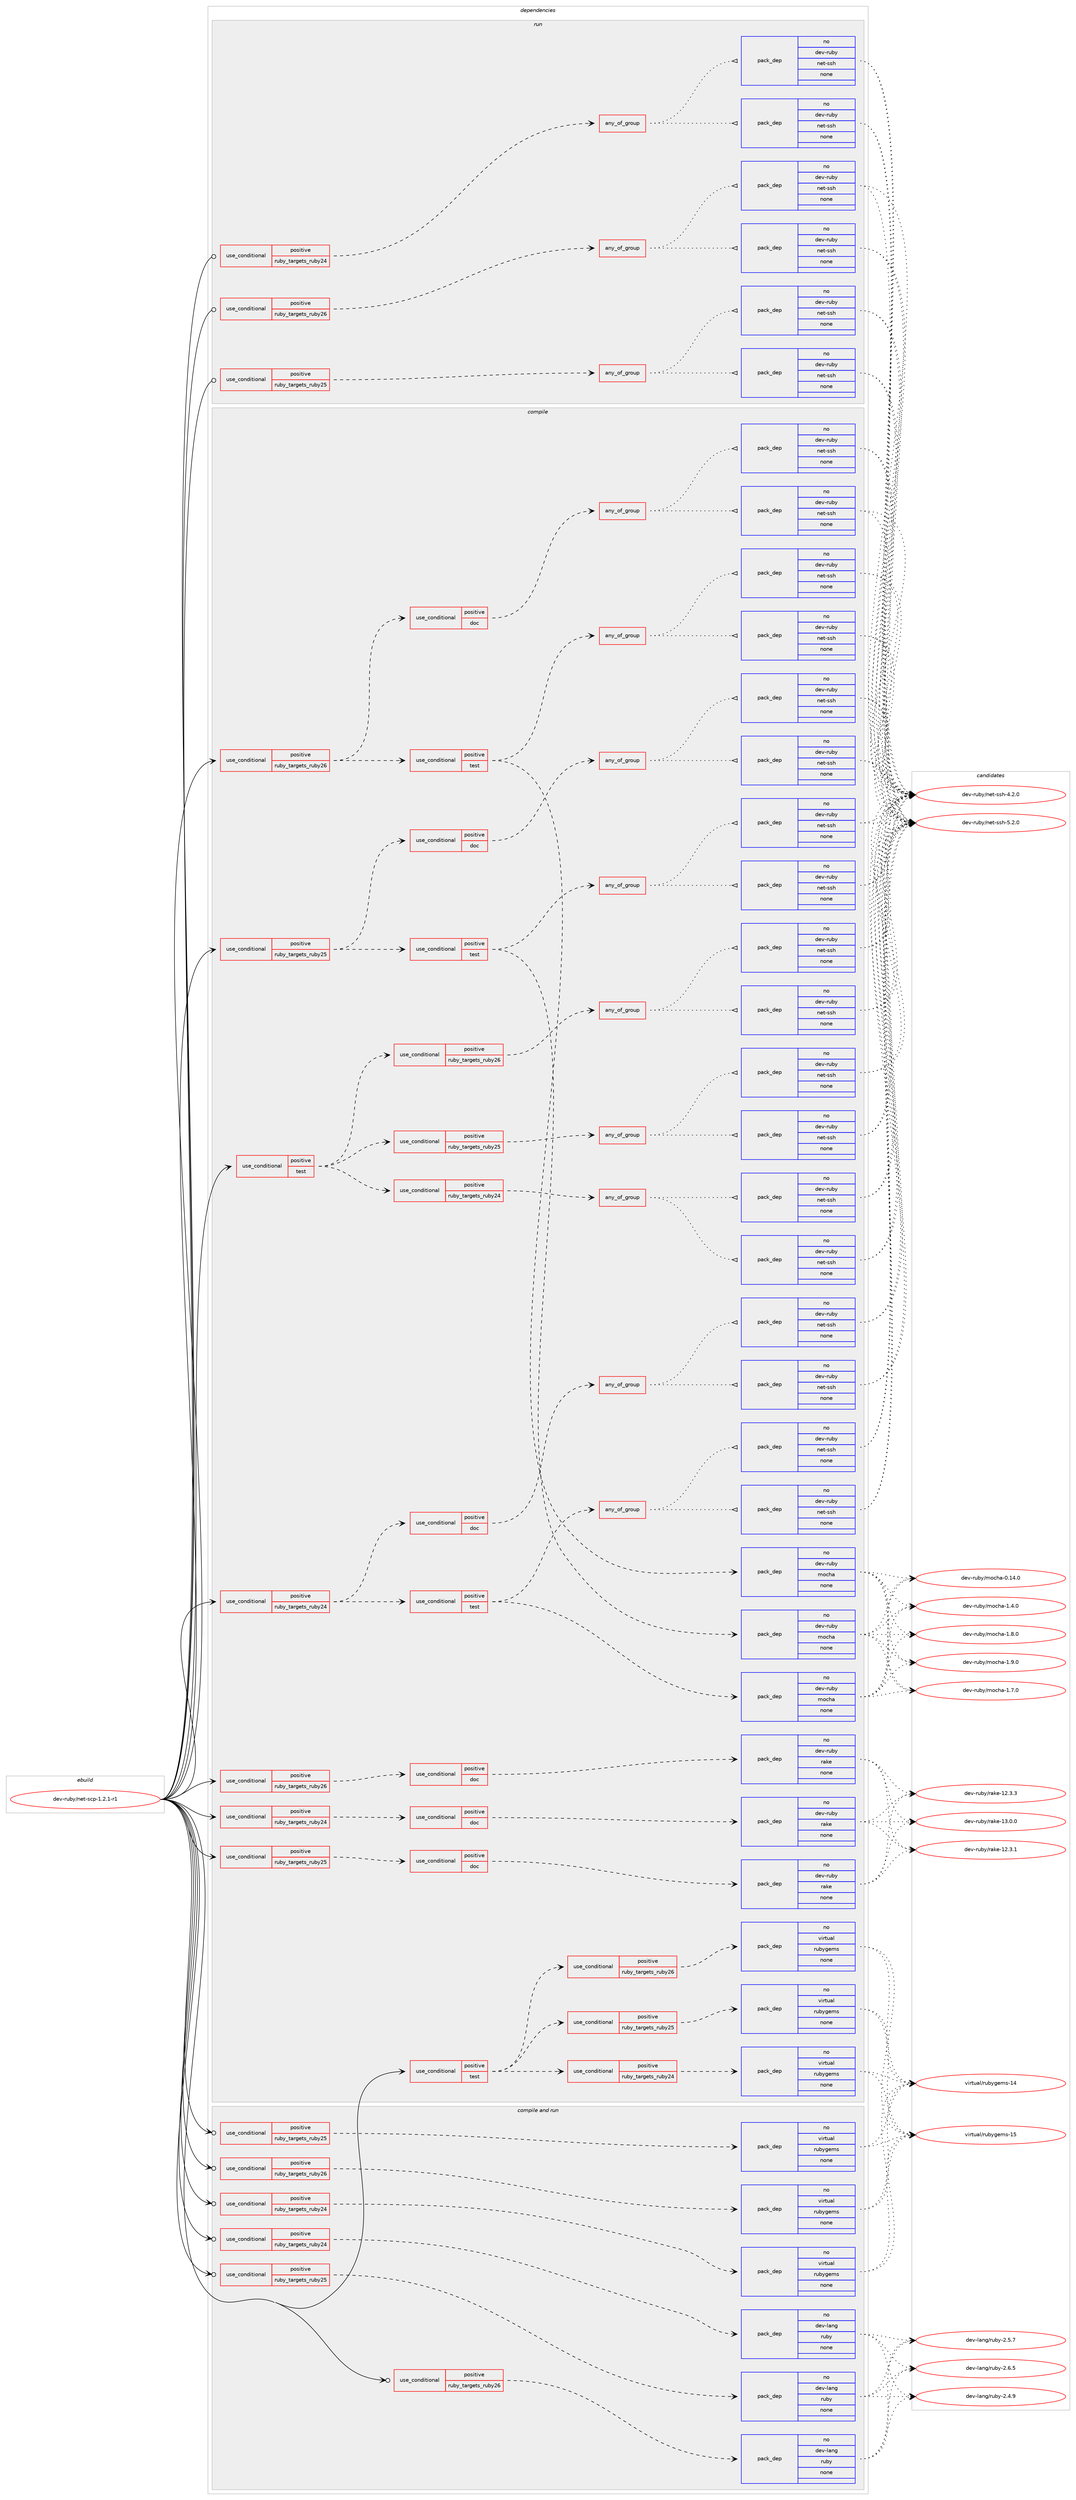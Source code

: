 digraph prolog {

# *************
# Graph options
# *************

newrank=true;
concentrate=true;
compound=true;
graph [rankdir=LR,fontname=Helvetica,fontsize=10,ranksep=1.5];#, ranksep=2.5, nodesep=0.2];
edge  [arrowhead=vee];
node  [fontname=Helvetica,fontsize=10];

# **********
# The ebuild
# **********

subgraph cluster_leftcol {
color=gray;
rank=same;
label=<<i>ebuild</i>>;
id [label="dev-ruby/net-scp-1.2.1-r1", color=red, width=4, href="../dev-ruby/net-scp-1.2.1-r1.svg"];
}

# ****************
# The dependencies
# ****************

subgraph cluster_midcol {
color=gray;
label=<<i>dependencies</i>>;
subgraph cluster_compile {
fillcolor="#eeeeee";
style=filled;
label=<<i>compile</i>>;
subgraph cond168902 {
dependency697690 [label=<<TABLE BORDER="0" CELLBORDER="1" CELLSPACING="0" CELLPADDING="4"><TR><TD ROWSPAN="3" CELLPADDING="10">use_conditional</TD></TR><TR><TD>positive</TD></TR><TR><TD>ruby_targets_ruby24</TD></TR></TABLE>>, shape=none, color=red];
subgraph cond168903 {
dependency697691 [label=<<TABLE BORDER="0" CELLBORDER="1" CELLSPACING="0" CELLPADDING="4"><TR><TD ROWSPAN="3" CELLPADDING="10">use_conditional</TD></TR><TR><TD>positive</TD></TR><TR><TD>doc</TD></TR></TABLE>>, shape=none, color=red];
subgraph any11619 {
dependency697692 [label=<<TABLE BORDER="0" CELLBORDER="1" CELLSPACING="0" CELLPADDING="4"><TR><TD CELLPADDING="10">any_of_group</TD></TR></TABLE>>, shape=none, color=red];subgraph pack516791 {
dependency697693 [label=<<TABLE BORDER="0" CELLBORDER="1" CELLSPACING="0" CELLPADDING="4" WIDTH="220"><TR><TD ROWSPAN="6" CELLPADDING="30">pack_dep</TD></TR><TR><TD WIDTH="110">no</TD></TR><TR><TD>dev-ruby</TD></TR><TR><TD>net-ssh</TD></TR><TR><TD>none</TD></TR><TR><TD></TD></TR></TABLE>>, shape=none, color=blue];
}
dependency697692:e -> dependency697693:w [weight=20,style="dotted",arrowhead="oinv"];
subgraph pack516792 {
dependency697694 [label=<<TABLE BORDER="0" CELLBORDER="1" CELLSPACING="0" CELLPADDING="4" WIDTH="220"><TR><TD ROWSPAN="6" CELLPADDING="30">pack_dep</TD></TR><TR><TD WIDTH="110">no</TD></TR><TR><TD>dev-ruby</TD></TR><TR><TD>net-ssh</TD></TR><TR><TD>none</TD></TR><TR><TD></TD></TR></TABLE>>, shape=none, color=blue];
}
dependency697692:e -> dependency697694:w [weight=20,style="dotted",arrowhead="oinv"];
}
dependency697691:e -> dependency697692:w [weight=20,style="dashed",arrowhead="vee"];
}
dependency697690:e -> dependency697691:w [weight=20,style="dashed",arrowhead="vee"];
subgraph cond168904 {
dependency697695 [label=<<TABLE BORDER="0" CELLBORDER="1" CELLSPACING="0" CELLPADDING="4"><TR><TD ROWSPAN="3" CELLPADDING="10">use_conditional</TD></TR><TR><TD>positive</TD></TR><TR><TD>test</TD></TR></TABLE>>, shape=none, color=red];
subgraph any11620 {
dependency697696 [label=<<TABLE BORDER="0" CELLBORDER="1" CELLSPACING="0" CELLPADDING="4"><TR><TD CELLPADDING="10">any_of_group</TD></TR></TABLE>>, shape=none, color=red];subgraph pack516793 {
dependency697697 [label=<<TABLE BORDER="0" CELLBORDER="1" CELLSPACING="0" CELLPADDING="4" WIDTH="220"><TR><TD ROWSPAN="6" CELLPADDING="30">pack_dep</TD></TR><TR><TD WIDTH="110">no</TD></TR><TR><TD>dev-ruby</TD></TR><TR><TD>net-ssh</TD></TR><TR><TD>none</TD></TR><TR><TD></TD></TR></TABLE>>, shape=none, color=blue];
}
dependency697696:e -> dependency697697:w [weight=20,style="dotted",arrowhead="oinv"];
subgraph pack516794 {
dependency697698 [label=<<TABLE BORDER="0" CELLBORDER="1" CELLSPACING="0" CELLPADDING="4" WIDTH="220"><TR><TD ROWSPAN="6" CELLPADDING="30">pack_dep</TD></TR><TR><TD WIDTH="110">no</TD></TR><TR><TD>dev-ruby</TD></TR><TR><TD>net-ssh</TD></TR><TR><TD>none</TD></TR><TR><TD></TD></TR></TABLE>>, shape=none, color=blue];
}
dependency697696:e -> dependency697698:w [weight=20,style="dotted",arrowhead="oinv"];
}
dependency697695:e -> dependency697696:w [weight=20,style="dashed",arrowhead="vee"];
subgraph pack516795 {
dependency697699 [label=<<TABLE BORDER="0" CELLBORDER="1" CELLSPACING="0" CELLPADDING="4" WIDTH="220"><TR><TD ROWSPAN="6" CELLPADDING="30">pack_dep</TD></TR><TR><TD WIDTH="110">no</TD></TR><TR><TD>dev-ruby</TD></TR><TR><TD>mocha</TD></TR><TR><TD>none</TD></TR><TR><TD></TD></TR></TABLE>>, shape=none, color=blue];
}
dependency697695:e -> dependency697699:w [weight=20,style="dashed",arrowhead="vee"];
}
dependency697690:e -> dependency697695:w [weight=20,style="dashed",arrowhead="vee"];
}
id:e -> dependency697690:w [weight=20,style="solid",arrowhead="vee"];
subgraph cond168905 {
dependency697700 [label=<<TABLE BORDER="0" CELLBORDER="1" CELLSPACING="0" CELLPADDING="4"><TR><TD ROWSPAN="3" CELLPADDING="10">use_conditional</TD></TR><TR><TD>positive</TD></TR><TR><TD>ruby_targets_ruby24</TD></TR></TABLE>>, shape=none, color=red];
subgraph cond168906 {
dependency697701 [label=<<TABLE BORDER="0" CELLBORDER="1" CELLSPACING="0" CELLPADDING="4"><TR><TD ROWSPAN="3" CELLPADDING="10">use_conditional</TD></TR><TR><TD>positive</TD></TR><TR><TD>doc</TD></TR></TABLE>>, shape=none, color=red];
subgraph pack516796 {
dependency697702 [label=<<TABLE BORDER="0" CELLBORDER="1" CELLSPACING="0" CELLPADDING="4" WIDTH="220"><TR><TD ROWSPAN="6" CELLPADDING="30">pack_dep</TD></TR><TR><TD WIDTH="110">no</TD></TR><TR><TD>dev-ruby</TD></TR><TR><TD>rake</TD></TR><TR><TD>none</TD></TR><TR><TD></TD></TR></TABLE>>, shape=none, color=blue];
}
dependency697701:e -> dependency697702:w [weight=20,style="dashed",arrowhead="vee"];
}
dependency697700:e -> dependency697701:w [weight=20,style="dashed",arrowhead="vee"];
}
id:e -> dependency697700:w [weight=20,style="solid",arrowhead="vee"];
subgraph cond168907 {
dependency697703 [label=<<TABLE BORDER="0" CELLBORDER="1" CELLSPACING="0" CELLPADDING="4"><TR><TD ROWSPAN="3" CELLPADDING="10">use_conditional</TD></TR><TR><TD>positive</TD></TR><TR><TD>ruby_targets_ruby25</TD></TR></TABLE>>, shape=none, color=red];
subgraph cond168908 {
dependency697704 [label=<<TABLE BORDER="0" CELLBORDER="1" CELLSPACING="0" CELLPADDING="4"><TR><TD ROWSPAN="3" CELLPADDING="10">use_conditional</TD></TR><TR><TD>positive</TD></TR><TR><TD>doc</TD></TR></TABLE>>, shape=none, color=red];
subgraph any11621 {
dependency697705 [label=<<TABLE BORDER="0" CELLBORDER="1" CELLSPACING="0" CELLPADDING="4"><TR><TD CELLPADDING="10">any_of_group</TD></TR></TABLE>>, shape=none, color=red];subgraph pack516797 {
dependency697706 [label=<<TABLE BORDER="0" CELLBORDER="1" CELLSPACING="0" CELLPADDING="4" WIDTH="220"><TR><TD ROWSPAN="6" CELLPADDING="30">pack_dep</TD></TR><TR><TD WIDTH="110">no</TD></TR><TR><TD>dev-ruby</TD></TR><TR><TD>net-ssh</TD></TR><TR><TD>none</TD></TR><TR><TD></TD></TR></TABLE>>, shape=none, color=blue];
}
dependency697705:e -> dependency697706:w [weight=20,style="dotted",arrowhead="oinv"];
subgraph pack516798 {
dependency697707 [label=<<TABLE BORDER="0" CELLBORDER="1" CELLSPACING="0" CELLPADDING="4" WIDTH="220"><TR><TD ROWSPAN="6" CELLPADDING="30">pack_dep</TD></TR><TR><TD WIDTH="110">no</TD></TR><TR><TD>dev-ruby</TD></TR><TR><TD>net-ssh</TD></TR><TR><TD>none</TD></TR><TR><TD></TD></TR></TABLE>>, shape=none, color=blue];
}
dependency697705:e -> dependency697707:w [weight=20,style="dotted",arrowhead="oinv"];
}
dependency697704:e -> dependency697705:w [weight=20,style="dashed",arrowhead="vee"];
}
dependency697703:e -> dependency697704:w [weight=20,style="dashed",arrowhead="vee"];
subgraph cond168909 {
dependency697708 [label=<<TABLE BORDER="0" CELLBORDER="1" CELLSPACING="0" CELLPADDING="4"><TR><TD ROWSPAN="3" CELLPADDING="10">use_conditional</TD></TR><TR><TD>positive</TD></TR><TR><TD>test</TD></TR></TABLE>>, shape=none, color=red];
subgraph any11622 {
dependency697709 [label=<<TABLE BORDER="0" CELLBORDER="1" CELLSPACING="0" CELLPADDING="4"><TR><TD CELLPADDING="10">any_of_group</TD></TR></TABLE>>, shape=none, color=red];subgraph pack516799 {
dependency697710 [label=<<TABLE BORDER="0" CELLBORDER="1" CELLSPACING="0" CELLPADDING="4" WIDTH="220"><TR><TD ROWSPAN="6" CELLPADDING="30">pack_dep</TD></TR><TR><TD WIDTH="110">no</TD></TR><TR><TD>dev-ruby</TD></TR><TR><TD>net-ssh</TD></TR><TR><TD>none</TD></TR><TR><TD></TD></TR></TABLE>>, shape=none, color=blue];
}
dependency697709:e -> dependency697710:w [weight=20,style="dotted",arrowhead="oinv"];
subgraph pack516800 {
dependency697711 [label=<<TABLE BORDER="0" CELLBORDER="1" CELLSPACING="0" CELLPADDING="4" WIDTH="220"><TR><TD ROWSPAN="6" CELLPADDING="30">pack_dep</TD></TR><TR><TD WIDTH="110">no</TD></TR><TR><TD>dev-ruby</TD></TR><TR><TD>net-ssh</TD></TR><TR><TD>none</TD></TR><TR><TD></TD></TR></TABLE>>, shape=none, color=blue];
}
dependency697709:e -> dependency697711:w [weight=20,style="dotted",arrowhead="oinv"];
}
dependency697708:e -> dependency697709:w [weight=20,style="dashed",arrowhead="vee"];
subgraph pack516801 {
dependency697712 [label=<<TABLE BORDER="0" CELLBORDER="1" CELLSPACING="0" CELLPADDING="4" WIDTH="220"><TR><TD ROWSPAN="6" CELLPADDING="30">pack_dep</TD></TR><TR><TD WIDTH="110">no</TD></TR><TR><TD>dev-ruby</TD></TR><TR><TD>mocha</TD></TR><TR><TD>none</TD></TR><TR><TD></TD></TR></TABLE>>, shape=none, color=blue];
}
dependency697708:e -> dependency697712:w [weight=20,style="dashed",arrowhead="vee"];
}
dependency697703:e -> dependency697708:w [weight=20,style="dashed",arrowhead="vee"];
}
id:e -> dependency697703:w [weight=20,style="solid",arrowhead="vee"];
subgraph cond168910 {
dependency697713 [label=<<TABLE BORDER="0" CELLBORDER="1" CELLSPACING="0" CELLPADDING="4"><TR><TD ROWSPAN="3" CELLPADDING="10">use_conditional</TD></TR><TR><TD>positive</TD></TR><TR><TD>ruby_targets_ruby25</TD></TR></TABLE>>, shape=none, color=red];
subgraph cond168911 {
dependency697714 [label=<<TABLE BORDER="0" CELLBORDER="1" CELLSPACING="0" CELLPADDING="4"><TR><TD ROWSPAN="3" CELLPADDING="10">use_conditional</TD></TR><TR><TD>positive</TD></TR><TR><TD>doc</TD></TR></TABLE>>, shape=none, color=red];
subgraph pack516802 {
dependency697715 [label=<<TABLE BORDER="0" CELLBORDER="1" CELLSPACING="0" CELLPADDING="4" WIDTH="220"><TR><TD ROWSPAN="6" CELLPADDING="30">pack_dep</TD></TR><TR><TD WIDTH="110">no</TD></TR><TR><TD>dev-ruby</TD></TR><TR><TD>rake</TD></TR><TR><TD>none</TD></TR><TR><TD></TD></TR></TABLE>>, shape=none, color=blue];
}
dependency697714:e -> dependency697715:w [weight=20,style="dashed",arrowhead="vee"];
}
dependency697713:e -> dependency697714:w [weight=20,style="dashed",arrowhead="vee"];
}
id:e -> dependency697713:w [weight=20,style="solid",arrowhead="vee"];
subgraph cond168912 {
dependency697716 [label=<<TABLE BORDER="0" CELLBORDER="1" CELLSPACING="0" CELLPADDING="4"><TR><TD ROWSPAN="3" CELLPADDING="10">use_conditional</TD></TR><TR><TD>positive</TD></TR><TR><TD>ruby_targets_ruby26</TD></TR></TABLE>>, shape=none, color=red];
subgraph cond168913 {
dependency697717 [label=<<TABLE BORDER="0" CELLBORDER="1" CELLSPACING="0" CELLPADDING="4"><TR><TD ROWSPAN="3" CELLPADDING="10">use_conditional</TD></TR><TR><TD>positive</TD></TR><TR><TD>doc</TD></TR></TABLE>>, shape=none, color=red];
subgraph any11623 {
dependency697718 [label=<<TABLE BORDER="0" CELLBORDER="1" CELLSPACING="0" CELLPADDING="4"><TR><TD CELLPADDING="10">any_of_group</TD></TR></TABLE>>, shape=none, color=red];subgraph pack516803 {
dependency697719 [label=<<TABLE BORDER="0" CELLBORDER="1" CELLSPACING="0" CELLPADDING="4" WIDTH="220"><TR><TD ROWSPAN="6" CELLPADDING="30">pack_dep</TD></TR><TR><TD WIDTH="110">no</TD></TR><TR><TD>dev-ruby</TD></TR><TR><TD>net-ssh</TD></TR><TR><TD>none</TD></TR><TR><TD></TD></TR></TABLE>>, shape=none, color=blue];
}
dependency697718:e -> dependency697719:w [weight=20,style="dotted",arrowhead="oinv"];
subgraph pack516804 {
dependency697720 [label=<<TABLE BORDER="0" CELLBORDER="1" CELLSPACING="0" CELLPADDING="4" WIDTH="220"><TR><TD ROWSPAN="6" CELLPADDING="30">pack_dep</TD></TR><TR><TD WIDTH="110">no</TD></TR><TR><TD>dev-ruby</TD></TR><TR><TD>net-ssh</TD></TR><TR><TD>none</TD></TR><TR><TD></TD></TR></TABLE>>, shape=none, color=blue];
}
dependency697718:e -> dependency697720:w [weight=20,style="dotted",arrowhead="oinv"];
}
dependency697717:e -> dependency697718:w [weight=20,style="dashed",arrowhead="vee"];
}
dependency697716:e -> dependency697717:w [weight=20,style="dashed",arrowhead="vee"];
subgraph cond168914 {
dependency697721 [label=<<TABLE BORDER="0" CELLBORDER="1" CELLSPACING="0" CELLPADDING="4"><TR><TD ROWSPAN="3" CELLPADDING="10">use_conditional</TD></TR><TR><TD>positive</TD></TR><TR><TD>test</TD></TR></TABLE>>, shape=none, color=red];
subgraph any11624 {
dependency697722 [label=<<TABLE BORDER="0" CELLBORDER="1" CELLSPACING="0" CELLPADDING="4"><TR><TD CELLPADDING="10">any_of_group</TD></TR></TABLE>>, shape=none, color=red];subgraph pack516805 {
dependency697723 [label=<<TABLE BORDER="0" CELLBORDER="1" CELLSPACING="0" CELLPADDING="4" WIDTH="220"><TR><TD ROWSPAN="6" CELLPADDING="30">pack_dep</TD></TR><TR><TD WIDTH="110">no</TD></TR><TR><TD>dev-ruby</TD></TR><TR><TD>net-ssh</TD></TR><TR><TD>none</TD></TR><TR><TD></TD></TR></TABLE>>, shape=none, color=blue];
}
dependency697722:e -> dependency697723:w [weight=20,style="dotted",arrowhead="oinv"];
subgraph pack516806 {
dependency697724 [label=<<TABLE BORDER="0" CELLBORDER="1" CELLSPACING="0" CELLPADDING="4" WIDTH="220"><TR><TD ROWSPAN="6" CELLPADDING="30">pack_dep</TD></TR><TR><TD WIDTH="110">no</TD></TR><TR><TD>dev-ruby</TD></TR><TR><TD>net-ssh</TD></TR><TR><TD>none</TD></TR><TR><TD></TD></TR></TABLE>>, shape=none, color=blue];
}
dependency697722:e -> dependency697724:w [weight=20,style="dotted",arrowhead="oinv"];
}
dependency697721:e -> dependency697722:w [weight=20,style="dashed",arrowhead="vee"];
subgraph pack516807 {
dependency697725 [label=<<TABLE BORDER="0" CELLBORDER="1" CELLSPACING="0" CELLPADDING="4" WIDTH="220"><TR><TD ROWSPAN="6" CELLPADDING="30">pack_dep</TD></TR><TR><TD WIDTH="110">no</TD></TR><TR><TD>dev-ruby</TD></TR><TR><TD>mocha</TD></TR><TR><TD>none</TD></TR><TR><TD></TD></TR></TABLE>>, shape=none, color=blue];
}
dependency697721:e -> dependency697725:w [weight=20,style="dashed",arrowhead="vee"];
}
dependency697716:e -> dependency697721:w [weight=20,style="dashed",arrowhead="vee"];
}
id:e -> dependency697716:w [weight=20,style="solid",arrowhead="vee"];
subgraph cond168915 {
dependency697726 [label=<<TABLE BORDER="0" CELLBORDER="1" CELLSPACING="0" CELLPADDING="4"><TR><TD ROWSPAN="3" CELLPADDING="10">use_conditional</TD></TR><TR><TD>positive</TD></TR><TR><TD>ruby_targets_ruby26</TD></TR></TABLE>>, shape=none, color=red];
subgraph cond168916 {
dependency697727 [label=<<TABLE BORDER="0" CELLBORDER="1" CELLSPACING="0" CELLPADDING="4"><TR><TD ROWSPAN="3" CELLPADDING="10">use_conditional</TD></TR><TR><TD>positive</TD></TR><TR><TD>doc</TD></TR></TABLE>>, shape=none, color=red];
subgraph pack516808 {
dependency697728 [label=<<TABLE BORDER="0" CELLBORDER="1" CELLSPACING="0" CELLPADDING="4" WIDTH="220"><TR><TD ROWSPAN="6" CELLPADDING="30">pack_dep</TD></TR><TR><TD WIDTH="110">no</TD></TR><TR><TD>dev-ruby</TD></TR><TR><TD>rake</TD></TR><TR><TD>none</TD></TR><TR><TD></TD></TR></TABLE>>, shape=none, color=blue];
}
dependency697727:e -> dependency697728:w [weight=20,style="dashed",arrowhead="vee"];
}
dependency697726:e -> dependency697727:w [weight=20,style="dashed",arrowhead="vee"];
}
id:e -> dependency697726:w [weight=20,style="solid",arrowhead="vee"];
subgraph cond168917 {
dependency697729 [label=<<TABLE BORDER="0" CELLBORDER="1" CELLSPACING="0" CELLPADDING="4"><TR><TD ROWSPAN="3" CELLPADDING="10">use_conditional</TD></TR><TR><TD>positive</TD></TR><TR><TD>test</TD></TR></TABLE>>, shape=none, color=red];
subgraph cond168918 {
dependency697730 [label=<<TABLE BORDER="0" CELLBORDER="1" CELLSPACING="0" CELLPADDING="4"><TR><TD ROWSPAN="3" CELLPADDING="10">use_conditional</TD></TR><TR><TD>positive</TD></TR><TR><TD>ruby_targets_ruby24</TD></TR></TABLE>>, shape=none, color=red];
subgraph any11625 {
dependency697731 [label=<<TABLE BORDER="0" CELLBORDER="1" CELLSPACING="0" CELLPADDING="4"><TR><TD CELLPADDING="10">any_of_group</TD></TR></TABLE>>, shape=none, color=red];subgraph pack516809 {
dependency697732 [label=<<TABLE BORDER="0" CELLBORDER="1" CELLSPACING="0" CELLPADDING="4" WIDTH="220"><TR><TD ROWSPAN="6" CELLPADDING="30">pack_dep</TD></TR><TR><TD WIDTH="110">no</TD></TR><TR><TD>dev-ruby</TD></TR><TR><TD>net-ssh</TD></TR><TR><TD>none</TD></TR><TR><TD></TD></TR></TABLE>>, shape=none, color=blue];
}
dependency697731:e -> dependency697732:w [weight=20,style="dotted",arrowhead="oinv"];
subgraph pack516810 {
dependency697733 [label=<<TABLE BORDER="0" CELLBORDER="1" CELLSPACING="0" CELLPADDING="4" WIDTH="220"><TR><TD ROWSPAN="6" CELLPADDING="30">pack_dep</TD></TR><TR><TD WIDTH="110">no</TD></TR><TR><TD>dev-ruby</TD></TR><TR><TD>net-ssh</TD></TR><TR><TD>none</TD></TR><TR><TD></TD></TR></TABLE>>, shape=none, color=blue];
}
dependency697731:e -> dependency697733:w [weight=20,style="dotted",arrowhead="oinv"];
}
dependency697730:e -> dependency697731:w [weight=20,style="dashed",arrowhead="vee"];
}
dependency697729:e -> dependency697730:w [weight=20,style="dashed",arrowhead="vee"];
subgraph cond168919 {
dependency697734 [label=<<TABLE BORDER="0" CELLBORDER="1" CELLSPACING="0" CELLPADDING="4"><TR><TD ROWSPAN="3" CELLPADDING="10">use_conditional</TD></TR><TR><TD>positive</TD></TR><TR><TD>ruby_targets_ruby25</TD></TR></TABLE>>, shape=none, color=red];
subgraph any11626 {
dependency697735 [label=<<TABLE BORDER="0" CELLBORDER="1" CELLSPACING="0" CELLPADDING="4"><TR><TD CELLPADDING="10">any_of_group</TD></TR></TABLE>>, shape=none, color=red];subgraph pack516811 {
dependency697736 [label=<<TABLE BORDER="0" CELLBORDER="1" CELLSPACING="0" CELLPADDING="4" WIDTH="220"><TR><TD ROWSPAN="6" CELLPADDING="30">pack_dep</TD></TR><TR><TD WIDTH="110">no</TD></TR><TR><TD>dev-ruby</TD></TR><TR><TD>net-ssh</TD></TR><TR><TD>none</TD></TR><TR><TD></TD></TR></TABLE>>, shape=none, color=blue];
}
dependency697735:e -> dependency697736:w [weight=20,style="dotted",arrowhead="oinv"];
subgraph pack516812 {
dependency697737 [label=<<TABLE BORDER="0" CELLBORDER="1" CELLSPACING="0" CELLPADDING="4" WIDTH="220"><TR><TD ROWSPAN="6" CELLPADDING="30">pack_dep</TD></TR><TR><TD WIDTH="110">no</TD></TR><TR><TD>dev-ruby</TD></TR><TR><TD>net-ssh</TD></TR><TR><TD>none</TD></TR><TR><TD></TD></TR></TABLE>>, shape=none, color=blue];
}
dependency697735:e -> dependency697737:w [weight=20,style="dotted",arrowhead="oinv"];
}
dependency697734:e -> dependency697735:w [weight=20,style="dashed",arrowhead="vee"];
}
dependency697729:e -> dependency697734:w [weight=20,style="dashed",arrowhead="vee"];
subgraph cond168920 {
dependency697738 [label=<<TABLE BORDER="0" CELLBORDER="1" CELLSPACING="0" CELLPADDING="4"><TR><TD ROWSPAN="3" CELLPADDING="10">use_conditional</TD></TR><TR><TD>positive</TD></TR><TR><TD>ruby_targets_ruby26</TD></TR></TABLE>>, shape=none, color=red];
subgraph any11627 {
dependency697739 [label=<<TABLE BORDER="0" CELLBORDER="1" CELLSPACING="0" CELLPADDING="4"><TR><TD CELLPADDING="10">any_of_group</TD></TR></TABLE>>, shape=none, color=red];subgraph pack516813 {
dependency697740 [label=<<TABLE BORDER="0" CELLBORDER="1" CELLSPACING="0" CELLPADDING="4" WIDTH="220"><TR><TD ROWSPAN="6" CELLPADDING="30">pack_dep</TD></TR><TR><TD WIDTH="110">no</TD></TR><TR><TD>dev-ruby</TD></TR><TR><TD>net-ssh</TD></TR><TR><TD>none</TD></TR><TR><TD></TD></TR></TABLE>>, shape=none, color=blue];
}
dependency697739:e -> dependency697740:w [weight=20,style="dotted",arrowhead="oinv"];
subgraph pack516814 {
dependency697741 [label=<<TABLE BORDER="0" CELLBORDER="1" CELLSPACING="0" CELLPADDING="4" WIDTH="220"><TR><TD ROWSPAN="6" CELLPADDING="30">pack_dep</TD></TR><TR><TD WIDTH="110">no</TD></TR><TR><TD>dev-ruby</TD></TR><TR><TD>net-ssh</TD></TR><TR><TD>none</TD></TR><TR><TD></TD></TR></TABLE>>, shape=none, color=blue];
}
dependency697739:e -> dependency697741:w [weight=20,style="dotted",arrowhead="oinv"];
}
dependency697738:e -> dependency697739:w [weight=20,style="dashed",arrowhead="vee"];
}
dependency697729:e -> dependency697738:w [weight=20,style="dashed",arrowhead="vee"];
}
id:e -> dependency697729:w [weight=20,style="solid",arrowhead="vee"];
subgraph cond168921 {
dependency697742 [label=<<TABLE BORDER="0" CELLBORDER="1" CELLSPACING="0" CELLPADDING="4"><TR><TD ROWSPAN="3" CELLPADDING="10">use_conditional</TD></TR><TR><TD>positive</TD></TR><TR><TD>test</TD></TR></TABLE>>, shape=none, color=red];
subgraph cond168922 {
dependency697743 [label=<<TABLE BORDER="0" CELLBORDER="1" CELLSPACING="0" CELLPADDING="4"><TR><TD ROWSPAN="3" CELLPADDING="10">use_conditional</TD></TR><TR><TD>positive</TD></TR><TR><TD>ruby_targets_ruby24</TD></TR></TABLE>>, shape=none, color=red];
subgraph pack516815 {
dependency697744 [label=<<TABLE BORDER="0" CELLBORDER="1" CELLSPACING="0" CELLPADDING="4" WIDTH="220"><TR><TD ROWSPAN="6" CELLPADDING="30">pack_dep</TD></TR><TR><TD WIDTH="110">no</TD></TR><TR><TD>virtual</TD></TR><TR><TD>rubygems</TD></TR><TR><TD>none</TD></TR><TR><TD></TD></TR></TABLE>>, shape=none, color=blue];
}
dependency697743:e -> dependency697744:w [weight=20,style="dashed",arrowhead="vee"];
}
dependency697742:e -> dependency697743:w [weight=20,style="dashed",arrowhead="vee"];
subgraph cond168923 {
dependency697745 [label=<<TABLE BORDER="0" CELLBORDER="1" CELLSPACING="0" CELLPADDING="4"><TR><TD ROWSPAN="3" CELLPADDING="10">use_conditional</TD></TR><TR><TD>positive</TD></TR><TR><TD>ruby_targets_ruby25</TD></TR></TABLE>>, shape=none, color=red];
subgraph pack516816 {
dependency697746 [label=<<TABLE BORDER="0" CELLBORDER="1" CELLSPACING="0" CELLPADDING="4" WIDTH="220"><TR><TD ROWSPAN="6" CELLPADDING="30">pack_dep</TD></TR><TR><TD WIDTH="110">no</TD></TR><TR><TD>virtual</TD></TR><TR><TD>rubygems</TD></TR><TR><TD>none</TD></TR><TR><TD></TD></TR></TABLE>>, shape=none, color=blue];
}
dependency697745:e -> dependency697746:w [weight=20,style="dashed",arrowhead="vee"];
}
dependency697742:e -> dependency697745:w [weight=20,style="dashed",arrowhead="vee"];
subgraph cond168924 {
dependency697747 [label=<<TABLE BORDER="0" CELLBORDER="1" CELLSPACING="0" CELLPADDING="4"><TR><TD ROWSPAN="3" CELLPADDING="10">use_conditional</TD></TR><TR><TD>positive</TD></TR><TR><TD>ruby_targets_ruby26</TD></TR></TABLE>>, shape=none, color=red];
subgraph pack516817 {
dependency697748 [label=<<TABLE BORDER="0" CELLBORDER="1" CELLSPACING="0" CELLPADDING="4" WIDTH="220"><TR><TD ROWSPAN="6" CELLPADDING="30">pack_dep</TD></TR><TR><TD WIDTH="110">no</TD></TR><TR><TD>virtual</TD></TR><TR><TD>rubygems</TD></TR><TR><TD>none</TD></TR><TR><TD></TD></TR></TABLE>>, shape=none, color=blue];
}
dependency697747:e -> dependency697748:w [weight=20,style="dashed",arrowhead="vee"];
}
dependency697742:e -> dependency697747:w [weight=20,style="dashed",arrowhead="vee"];
}
id:e -> dependency697742:w [weight=20,style="solid",arrowhead="vee"];
}
subgraph cluster_compileandrun {
fillcolor="#eeeeee";
style=filled;
label=<<i>compile and run</i>>;
subgraph cond168925 {
dependency697749 [label=<<TABLE BORDER="0" CELLBORDER="1" CELLSPACING="0" CELLPADDING="4"><TR><TD ROWSPAN="3" CELLPADDING="10">use_conditional</TD></TR><TR><TD>positive</TD></TR><TR><TD>ruby_targets_ruby24</TD></TR></TABLE>>, shape=none, color=red];
subgraph pack516818 {
dependency697750 [label=<<TABLE BORDER="0" CELLBORDER="1" CELLSPACING="0" CELLPADDING="4" WIDTH="220"><TR><TD ROWSPAN="6" CELLPADDING="30">pack_dep</TD></TR><TR><TD WIDTH="110">no</TD></TR><TR><TD>dev-lang</TD></TR><TR><TD>ruby</TD></TR><TR><TD>none</TD></TR><TR><TD></TD></TR></TABLE>>, shape=none, color=blue];
}
dependency697749:e -> dependency697750:w [weight=20,style="dashed",arrowhead="vee"];
}
id:e -> dependency697749:w [weight=20,style="solid",arrowhead="odotvee"];
subgraph cond168926 {
dependency697751 [label=<<TABLE BORDER="0" CELLBORDER="1" CELLSPACING="0" CELLPADDING="4"><TR><TD ROWSPAN="3" CELLPADDING="10">use_conditional</TD></TR><TR><TD>positive</TD></TR><TR><TD>ruby_targets_ruby24</TD></TR></TABLE>>, shape=none, color=red];
subgraph pack516819 {
dependency697752 [label=<<TABLE BORDER="0" CELLBORDER="1" CELLSPACING="0" CELLPADDING="4" WIDTH="220"><TR><TD ROWSPAN="6" CELLPADDING="30">pack_dep</TD></TR><TR><TD WIDTH="110">no</TD></TR><TR><TD>virtual</TD></TR><TR><TD>rubygems</TD></TR><TR><TD>none</TD></TR><TR><TD></TD></TR></TABLE>>, shape=none, color=blue];
}
dependency697751:e -> dependency697752:w [weight=20,style="dashed",arrowhead="vee"];
}
id:e -> dependency697751:w [weight=20,style="solid",arrowhead="odotvee"];
subgraph cond168927 {
dependency697753 [label=<<TABLE BORDER="0" CELLBORDER="1" CELLSPACING="0" CELLPADDING="4"><TR><TD ROWSPAN="3" CELLPADDING="10">use_conditional</TD></TR><TR><TD>positive</TD></TR><TR><TD>ruby_targets_ruby25</TD></TR></TABLE>>, shape=none, color=red];
subgraph pack516820 {
dependency697754 [label=<<TABLE BORDER="0" CELLBORDER="1" CELLSPACING="0" CELLPADDING="4" WIDTH="220"><TR><TD ROWSPAN="6" CELLPADDING="30">pack_dep</TD></TR><TR><TD WIDTH="110">no</TD></TR><TR><TD>dev-lang</TD></TR><TR><TD>ruby</TD></TR><TR><TD>none</TD></TR><TR><TD></TD></TR></TABLE>>, shape=none, color=blue];
}
dependency697753:e -> dependency697754:w [weight=20,style="dashed",arrowhead="vee"];
}
id:e -> dependency697753:w [weight=20,style="solid",arrowhead="odotvee"];
subgraph cond168928 {
dependency697755 [label=<<TABLE BORDER="0" CELLBORDER="1" CELLSPACING="0" CELLPADDING="4"><TR><TD ROWSPAN="3" CELLPADDING="10">use_conditional</TD></TR><TR><TD>positive</TD></TR><TR><TD>ruby_targets_ruby25</TD></TR></TABLE>>, shape=none, color=red];
subgraph pack516821 {
dependency697756 [label=<<TABLE BORDER="0" CELLBORDER="1" CELLSPACING="0" CELLPADDING="4" WIDTH="220"><TR><TD ROWSPAN="6" CELLPADDING="30">pack_dep</TD></TR><TR><TD WIDTH="110">no</TD></TR><TR><TD>virtual</TD></TR><TR><TD>rubygems</TD></TR><TR><TD>none</TD></TR><TR><TD></TD></TR></TABLE>>, shape=none, color=blue];
}
dependency697755:e -> dependency697756:w [weight=20,style="dashed",arrowhead="vee"];
}
id:e -> dependency697755:w [weight=20,style="solid",arrowhead="odotvee"];
subgraph cond168929 {
dependency697757 [label=<<TABLE BORDER="0" CELLBORDER="1" CELLSPACING="0" CELLPADDING="4"><TR><TD ROWSPAN="3" CELLPADDING="10">use_conditional</TD></TR><TR><TD>positive</TD></TR><TR><TD>ruby_targets_ruby26</TD></TR></TABLE>>, shape=none, color=red];
subgraph pack516822 {
dependency697758 [label=<<TABLE BORDER="0" CELLBORDER="1" CELLSPACING="0" CELLPADDING="4" WIDTH="220"><TR><TD ROWSPAN="6" CELLPADDING="30">pack_dep</TD></TR><TR><TD WIDTH="110">no</TD></TR><TR><TD>dev-lang</TD></TR><TR><TD>ruby</TD></TR><TR><TD>none</TD></TR><TR><TD></TD></TR></TABLE>>, shape=none, color=blue];
}
dependency697757:e -> dependency697758:w [weight=20,style="dashed",arrowhead="vee"];
}
id:e -> dependency697757:w [weight=20,style="solid",arrowhead="odotvee"];
subgraph cond168930 {
dependency697759 [label=<<TABLE BORDER="0" CELLBORDER="1" CELLSPACING="0" CELLPADDING="4"><TR><TD ROWSPAN="3" CELLPADDING="10">use_conditional</TD></TR><TR><TD>positive</TD></TR><TR><TD>ruby_targets_ruby26</TD></TR></TABLE>>, shape=none, color=red];
subgraph pack516823 {
dependency697760 [label=<<TABLE BORDER="0" CELLBORDER="1" CELLSPACING="0" CELLPADDING="4" WIDTH="220"><TR><TD ROWSPAN="6" CELLPADDING="30">pack_dep</TD></TR><TR><TD WIDTH="110">no</TD></TR><TR><TD>virtual</TD></TR><TR><TD>rubygems</TD></TR><TR><TD>none</TD></TR><TR><TD></TD></TR></TABLE>>, shape=none, color=blue];
}
dependency697759:e -> dependency697760:w [weight=20,style="dashed",arrowhead="vee"];
}
id:e -> dependency697759:w [weight=20,style="solid",arrowhead="odotvee"];
}
subgraph cluster_run {
fillcolor="#eeeeee";
style=filled;
label=<<i>run</i>>;
subgraph cond168931 {
dependency697761 [label=<<TABLE BORDER="0" CELLBORDER="1" CELLSPACING="0" CELLPADDING="4"><TR><TD ROWSPAN="3" CELLPADDING="10">use_conditional</TD></TR><TR><TD>positive</TD></TR><TR><TD>ruby_targets_ruby24</TD></TR></TABLE>>, shape=none, color=red];
subgraph any11628 {
dependency697762 [label=<<TABLE BORDER="0" CELLBORDER="1" CELLSPACING="0" CELLPADDING="4"><TR><TD CELLPADDING="10">any_of_group</TD></TR></TABLE>>, shape=none, color=red];subgraph pack516824 {
dependency697763 [label=<<TABLE BORDER="0" CELLBORDER="1" CELLSPACING="0" CELLPADDING="4" WIDTH="220"><TR><TD ROWSPAN="6" CELLPADDING="30">pack_dep</TD></TR><TR><TD WIDTH="110">no</TD></TR><TR><TD>dev-ruby</TD></TR><TR><TD>net-ssh</TD></TR><TR><TD>none</TD></TR><TR><TD></TD></TR></TABLE>>, shape=none, color=blue];
}
dependency697762:e -> dependency697763:w [weight=20,style="dotted",arrowhead="oinv"];
subgraph pack516825 {
dependency697764 [label=<<TABLE BORDER="0" CELLBORDER="1" CELLSPACING="0" CELLPADDING="4" WIDTH="220"><TR><TD ROWSPAN="6" CELLPADDING="30">pack_dep</TD></TR><TR><TD WIDTH="110">no</TD></TR><TR><TD>dev-ruby</TD></TR><TR><TD>net-ssh</TD></TR><TR><TD>none</TD></TR><TR><TD></TD></TR></TABLE>>, shape=none, color=blue];
}
dependency697762:e -> dependency697764:w [weight=20,style="dotted",arrowhead="oinv"];
}
dependency697761:e -> dependency697762:w [weight=20,style="dashed",arrowhead="vee"];
}
id:e -> dependency697761:w [weight=20,style="solid",arrowhead="odot"];
subgraph cond168932 {
dependency697765 [label=<<TABLE BORDER="0" CELLBORDER="1" CELLSPACING="0" CELLPADDING="4"><TR><TD ROWSPAN="3" CELLPADDING="10">use_conditional</TD></TR><TR><TD>positive</TD></TR><TR><TD>ruby_targets_ruby25</TD></TR></TABLE>>, shape=none, color=red];
subgraph any11629 {
dependency697766 [label=<<TABLE BORDER="0" CELLBORDER="1" CELLSPACING="0" CELLPADDING="4"><TR><TD CELLPADDING="10">any_of_group</TD></TR></TABLE>>, shape=none, color=red];subgraph pack516826 {
dependency697767 [label=<<TABLE BORDER="0" CELLBORDER="1" CELLSPACING="0" CELLPADDING="4" WIDTH="220"><TR><TD ROWSPAN="6" CELLPADDING="30">pack_dep</TD></TR><TR><TD WIDTH="110">no</TD></TR><TR><TD>dev-ruby</TD></TR><TR><TD>net-ssh</TD></TR><TR><TD>none</TD></TR><TR><TD></TD></TR></TABLE>>, shape=none, color=blue];
}
dependency697766:e -> dependency697767:w [weight=20,style="dotted",arrowhead="oinv"];
subgraph pack516827 {
dependency697768 [label=<<TABLE BORDER="0" CELLBORDER="1" CELLSPACING="0" CELLPADDING="4" WIDTH="220"><TR><TD ROWSPAN="6" CELLPADDING="30">pack_dep</TD></TR><TR><TD WIDTH="110">no</TD></TR><TR><TD>dev-ruby</TD></TR><TR><TD>net-ssh</TD></TR><TR><TD>none</TD></TR><TR><TD></TD></TR></TABLE>>, shape=none, color=blue];
}
dependency697766:e -> dependency697768:w [weight=20,style="dotted",arrowhead="oinv"];
}
dependency697765:e -> dependency697766:w [weight=20,style="dashed",arrowhead="vee"];
}
id:e -> dependency697765:w [weight=20,style="solid",arrowhead="odot"];
subgraph cond168933 {
dependency697769 [label=<<TABLE BORDER="0" CELLBORDER="1" CELLSPACING="0" CELLPADDING="4"><TR><TD ROWSPAN="3" CELLPADDING="10">use_conditional</TD></TR><TR><TD>positive</TD></TR><TR><TD>ruby_targets_ruby26</TD></TR></TABLE>>, shape=none, color=red];
subgraph any11630 {
dependency697770 [label=<<TABLE BORDER="0" CELLBORDER="1" CELLSPACING="0" CELLPADDING="4"><TR><TD CELLPADDING="10">any_of_group</TD></TR></TABLE>>, shape=none, color=red];subgraph pack516828 {
dependency697771 [label=<<TABLE BORDER="0" CELLBORDER="1" CELLSPACING="0" CELLPADDING="4" WIDTH="220"><TR><TD ROWSPAN="6" CELLPADDING="30">pack_dep</TD></TR><TR><TD WIDTH="110">no</TD></TR><TR><TD>dev-ruby</TD></TR><TR><TD>net-ssh</TD></TR><TR><TD>none</TD></TR><TR><TD></TD></TR></TABLE>>, shape=none, color=blue];
}
dependency697770:e -> dependency697771:w [weight=20,style="dotted",arrowhead="oinv"];
subgraph pack516829 {
dependency697772 [label=<<TABLE BORDER="0" CELLBORDER="1" CELLSPACING="0" CELLPADDING="4" WIDTH="220"><TR><TD ROWSPAN="6" CELLPADDING="30">pack_dep</TD></TR><TR><TD WIDTH="110">no</TD></TR><TR><TD>dev-ruby</TD></TR><TR><TD>net-ssh</TD></TR><TR><TD>none</TD></TR><TR><TD></TD></TR></TABLE>>, shape=none, color=blue];
}
dependency697770:e -> dependency697772:w [weight=20,style="dotted",arrowhead="oinv"];
}
dependency697769:e -> dependency697770:w [weight=20,style="dashed",arrowhead="vee"];
}
id:e -> dependency697769:w [weight=20,style="solid",arrowhead="odot"];
}
}

# **************
# The candidates
# **************

subgraph cluster_choices {
rank=same;
color=gray;
label=<<i>candidates</i>>;

subgraph choice516791 {
color=black;
nodesep=1;
choice10010111845114117981214711010111645115115104455246504648 [label="dev-ruby/net-ssh-4.2.0", color=red, width=4,href="../dev-ruby/net-ssh-4.2.0.svg"];
choice10010111845114117981214711010111645115115104455346504648 [label="dev-ruby/net-ssh-5.2.0", color=red, width=4,href="../dev-ruby/net-ssh-5.2.0.svg"];
dependency697693:e -> choice10010111845114117981214711010111645115115104455246504648:w [style=dotted,weight="100"];
dependency697693:e -> choice10010111845114117981214711010111645115115104455346504648:w [style=dotted,weight="100"];
}
subgraph choice516792 {
color=black;
nodesep=1;
choice10010111845114117981214711010111645115115104455246504648 [label="dev-ruby/net-ssh-4.2.0", color=red, width=4,href="../dev-ruby/net-ssh-4.2.0.svg"];
choice10010111845114117981214711010111645115115104455346504648 [label="dev-ruby/net-ssh-5.2.0", color=red, width=4,href="../dev-ruby/net-ssh-5.2.0.svg"];
dependency697694:e -> choice10010111845114117981214711010111645115115104455246504648:w [style=dotted,weight="100"];
dependency697694:e -> choice10010111845114117981214711010111645115115104455346504648:w [style=dotted,weight="100"];
}
subgraph choice516793 {
color=black;
nodesep=1;
choice10010111845114117981214711010111645115115104455246504648 [label="dev-ruby/net-ssh-4.2.0", color=red, width=4,href="../dev-ruby/net-ssh-4.2.0.svg"];
choice10010111845114117981214711010111645115115104455346504648 [label="dev-ruby/net-ssh-5.2.0", color=red, width=4,href="../dev-ruby/net-ssh-5.2.0.svg"];
dependency697697:e -> choice10010111845114117981214711010111645115115104455246504648:w [style=dotted,weight="100"];
dependency697697:e -> choice10010111845114117981214711010111645115115104455346504648:w [style=dotted,weight="100"];
}
subgraph choice516794 {
color=black;
nodesep=1;
choice10010111845114117981214711010111645115115104455246504648 [label="dev-ruby/net-ssh-4.2.0", color=red, width=4,href="../dev-ruby/net-ssh-4.2.0.svg"];
choice10010111845114117981214711010111645115115104455346504648 [label="dev-ruby/net-ssh-5.2.0", color=red, width=4,href="../dev-ruby/net-ssh-5.2.0.svg"];
dependency697698:e -> choice10010111845114117981214711010111645115115104455246504648:w [style=dotted,weight="100"];
dependency697698:e -> choice10010111845114117981214711010111645115115104455346504648:w [style=dotted,weight="100"];
}
subgraph choice516795 {
color=black;
nodesep=1;
choice100101118451141179812147109111991049745484649524648 [label="dev-ruby/mocha-0.14.0", color=red, width=4,href="../dev-ruby/mocha-0.14.0.svg"];
choice1001011184511411798121471091119910497454946524648 [label="dev-ruby/mocha-1.4.0", color=red, width=4,href="../dev-ruby/mocha-1.4.0.svg"];
choice1001011184511411798121471091119910497454946554648 [label="dev-ruby/mocha-1.7.0", color=red, width=4,href="../dev-ruby/mocha-1.7.0.svg"];
choice1001011184511411798121471091119910497454946564648 [label="dev-ruby/mocha-1.8.0", color=red, width=4,href="../dev-ruby/mocha-1.8.0.svg"];
choice1001011184511411798121471091119910497454946574648 [label="dev-ruby/mocha-1.9.0", color=red, width=4,href="../dev-ruby/mocha-1.9.0.svg"];
dependency697699:e -> choice100101118451141179812147109111991049745484649524648:w [style=dotted,weight="100"];
dependency697699:e -> choice1001011184511411798121471091119910497454946524648:w [style=dotted,weight="100"];
dependency697699:e -> choice1001011184511411798121471091119910497454946554648:w [style=dotted,weight="100"];
dependency697699:e -> choice1001011184511411798121471091119910497454946564648:w [style=dotted,weight="100"];
dependency697699:e -> choice1001011184511411798121471091119910497454946574648:w [style=dotted,weight="100"];
}
subgraph choice516796 {
color=black;
nodesep=1;
choice1001011184511411798121471149710710145495046514649 [label="dev-ruby/rake-12.3.1", color=red, width=4,href="../dev-ruby/rake-12.3.1.svg"];
choice1001011184511411798121471149710710145495046514651 [label="dev-ruby/rake-12.3.3", color=red, width=4,href="../dev-ruby/rake-12.3.3.svg"];
choice1001011184511411798121471149710710145495146484648 [label="dev-ruby/rake-13.0.0", color=red, width=4,href="../dev-ruby/rake-13.0.0.svg"];
dependency697702:e -> choice1001011184511411798121471149710710145495046514649:w [style=dotted,weight="100"];
dependency697702:e -> choice1001011184511411798121471149710710145495046514651:w [style=dotted,weight="100"];
dependency697702:e -> choice1001011184511411798121471149710710145495146484648:w [style=dotted,weight="100"];
}
subgraph choice516797 {
color=black;
nodesep=1;
choice10010111845114117981214711010111645115115104455246504648 [label="dev-ruby/net-ssh-4.2.0", color=red, width=4,href="../dev-ruby/net-ssh-4.2.0.svg"];
choice10010111845114117981214711010111645115115104455346504648 [label="dev-ruby/net-ssh-5.2.0", color=red, width=4,href="../dev-ruby/net-ssh-5.2.0.svg"];
dependency697706:e -> choice10010111845114117981214711010111645115115104455246504648:w [style=dotted,weight="100"];
dependency697706:e -> choice10010111845114117981214711010111645115115104455346504648:w [style=dotted,weight="100"];
}
subgraph choice516798 {
color=black;
nodesep=1;
choice10010111845114117981214711010111645115115104455246504648 [label="dev-ruby/net-ssh-4.2.0", color=red, width=4,href="../dev-ruby/net-ssh-4.2.0.svg"];
choice10010111845114117981214711010111645115115104455346504648 [label="dev-ruby/net-ssh-5.2.0", color=red, width=4,href="../dev-ruby/net-ssh-5.2.0.svg"];
dependency697707:e -> choice10010111845114117981214711010111645115115104455246504648:w [style=dotted,weight="100"];
dependency697707:e -> choice10010111845114117981214711010111645115115104455346504648:w [style=dotted,weight="100"];
}
subgraph choice516799 {
color=black;
nodesep=1;
choice10010111845114117981214711010111645115115104455246504648 [label="dev-ruby/net-ssh-4.2.0", color=red, width=4,href="../dev-ruby/net-ssh-4.2.0.svg"];
choice10010111845114117981214711010111645115115104455346504648 [label="dev-ruby/net-ssh-5.2.0", color=red, width=4,href="../dev-ruby/net-ssh-5.2.0.svg"];
dependency697710:e -> choice10010111845114117981214711010111645115115104455246504648:w [style=dotted,weight="100"];
dependency697710:e -> choice10010111845114117981214711010111645115115104455346504648:w [style=dotted,weight="100"];
}
subgraph choice516800 {
color=black;
nodesep=1;
choice10010111845114117981214711010111645115115104455246504648 [label="dev-ruby/net-ssh-4.2.0", color=red, width=4,href="../dev-ruby/net-ssh-4.2.0.svg"];
choice10010111845114117981214711010111645115115104455346504648 [label="dev-ruby/net-ssh-5.2.0", color=red, width=4,href="../dev-ruby/net-ssh-5.2.0.svg"];
dependency697711:e -> choice10010111845114117981214711010111645115115104455246504648:w [style=dotted,weight="100"];
dependency697711:e -> choice10010111845114117981214711010111645115115104455346504648:w [style=dotted,weight="100"];
}
subgraph choice516801 {
color=black;
nodesep=1;
choice100101118451141179812147109111991049745484649524648 [label="dev-ruby/mocha-0.14.0", color=red, width=4,href="../dev-ruby/mocha-0.14.0.svg"];
choice1001011184511411798121471091119910497454946524648 [label="dev-ruby/mocha-1.4.0", color=red, width=4,href="../dev-ruby/mocha-1.4.0.svg"];
choice1001011184511411798121471091119910497454946554648 [label="dev-ruby/mocha-1.7.0", color=red, width=4,href="../dev-ruby/mocha-1.7.0.svg"];
choice1001011184511411798121471091119910497454946564648 [label="dev-ruby/mocha-1.8.0", color=red, width=4,href="../dev-ruby/mocha-1.8.0.svg"];
choice1001011184511411798121471091119910497454946574648 [label="dev-ruby/mocha-1.9.0", color=red, width=4,href="../dev-ruby/mocha-1.9.0.svg"];
dependency697712:e -> choice100101118451141179812147109111991049745484649524648:w [style=dotted,weight="100"];
dependency697712:e -> choice1001011184511411798121471091119910497454946524648:w [style=dotted,weight="100"];
dependency697712:e -> choice1001011184511411798121471091119910497454946554648:w [style=dotted,weight="100"];
dependency697712:e -> choice1001011184511411798121471091119910497454946564648:w [style=dotted,weight="100"];
dependency697712:e -> choice1001011184511411798121471091119910497454946574648:w [style=dotted,weight="100"];
}
subgraph choice516802 {
color=black;
nodesep=1;
choice1001011184511411798121471149710710145495046514649 [label="dev-ruby/rake-12.3.1", color=red, width=4,href="../dev-ruby/rake-12.3.1.svg"];
choice1001011184511411798121471149710710145495046514651 [label="dev-ruby/rake-12.3.3", color=red, width=4,href="../dev-ruby/rake-12.3.3.svg"];
choice1001011184511411798121471149710710145495146484648 [label="dev-ruby/rake-13.0.0", color=red, width=4,href="../dev-ruby/rake-13.0.0.svg"];
dependency697715:e -> choice1001011184511411798121471149710710145495046514649:w [style=dotted,weight="100"];
dependency697715:e -> choice1001011184511411798121471149710710145495046514651:w [style=dotted,weight="100"];
dependency697715:e -> choice1001011184511411798121471149710710145495146484648:w [style=dotted,weight="100"];
}
subgraph choice516803 {
color=black;
nodesep=1;
choice10010111845114117981214711010111645115115104455246504648 [label="dev-ruby/net-ssh-4.2.0", color=red, width=4,href="../dev-ruby/net-ssh-4.2.0.svg"];
choice10010111845114117981214711010111645115115104455346504648 [label="dev-ruby/net-ssh-5.2.0", color=red, width=4,href="../dev-ruby/net-ssh-5.2.0.svg"];
dependency697719:e -> choice10010111845114117981214711010111645115115104455246504648:w [style=dotted,weight="100"];
dependency697719:e -> choice10010111845114117981214711010111645115115104455346504648:w [style=dotted,weight="100"];
}
subgraph choice516804 {
color=black;
nodesep=1;
choice10010111845114117981214711010111645115115104455246504648 [label="dev-ruby/net-ssh-4.2.0", color=red, width=4,href="../dev-ruby/net-ssh-4.2.0.svg"];
choice10010111845114117981214711010111645115115104455346504648 [label="dev-ruby/net-ssh-5.2.0", color=red, width=4,href="../dev-ruby/net-ssh-5.2.0.svg"];
dependency697720:e -> choice10010111845114117981214711010111645115115104455246504648:w [style=dotted,weight="100"];
dependency697720:e -> choice10010111845114117981214711010111645115115104455346504648:w [style=dotted,weight="100"];
}
subgraph choice516805 {
color=black;
nodesep=1;
choice10010111845114117981214711010111645115115104455246504648 [label="dev-ruby/net-ssh-4.2.0", color=red, width=4,href="../dev-ruby/net-ssh-4.2.0.svg"];
choice10010111845114117981214711010111645115115104455346504648 [label="dev-ruby/net-ssh-5.2.0", color=red, width=4,href="../dev-ruby/net-ssh-5.2.0.svg"];
dependency697723:e -> choice10010111845114117981214711010111645115115104455246504648:w [style=dotted,weight="100"];
dependency697723:e -> choice10010111845114117981214711010111645115115104455346504648:w [style=dotted,weight="100"];
}
subgraph choice516806 {
color=black;
nodesep=1;
choice10010111845114117981214711010111645115115104455246504648 [label="dev-ruby/net-ssh-4.2.0", color=red, width=4,href="../dev-ruby/net-ssh-4.2.0.svg"];
choice10010111845114117981214711010111645115115104455346504648 [label="dev-ruby/net-ssh-5.2.0", color=red, width=4,href="../dev-ruby/net-ssh-5.2.0.svg"];
dependency697724:e -> choice10010111845114117981214711010111645115115104455246504648:w [style=dotted,weight="100"];
dependency697724:e -> choice10010111845114117981214711010111645115115104455346504648:w [style=dotted,weight="100"];
}
subgraph choice516807 {
color=black;
nodesep=1;
choice100101118451141179812147109111991049745484649524648 [label="dev-ruby/mocha-0.14.0", color=red, width=4,href="../dev-ruby/mocha-0.14.0.svg"];
choice1001011184511411798121471091119910497454946524648 [label="dev-ruby/mocha-1.4.0", color=red, width=4,href="../dev-ruby/mocha-1.4.0.svg"];
choice1001011184511411798121471091119910497454946554648 [label="dev-ruby/mocha-1.7.0", color=red, width=4,href="../dev-ruby/mocha-1.7.0.svg"];
choice1001011184511411798121471091119910497454946564648 [label="dev-ruby/mocha-1.8.0", color=red, width=4,href="../dev-ruby/mocha-1.8.0.svg"];
choice1001011184511411798121471091119910497454946574648 [label="dev-ruby/mocha-1.9.0", color=red, width=4,href="../dev-ruby/mocha-1.9.0.svg"];
dependency697725:e -> choice100101118451141179812147109111991049745484649524648:w [style=dotted,weight="100"];
dependency697725:e -> choice1001011184511411798121471091119910497454946524648:w [style=dotted,weight="100"];
dependency697725:e -> choice1001011184511411798121471091119910497454946554648:w [style=dotted,weight="100"];
dependency697725:e -> choice1001011184511411798121471091119910497454946564648:w [style=dotted,weight="100"];
dependency697725:e -> choice1001011184511411798121471091119910497454946574648:w [style=dotted,weight="100"];
}
subgraph choice516808 {
color=black;
nodesep=1;
choice1001011184511411798121471149710710145495046514649 [label="dev-ruby/rake-12.3.1", color=red, width=4,href="../dev-ruby/rake-12.3.1.svg"];
choice1001011184511411798121471149710710145495046514651 [label="dev-ruby/rake-12.3.3", color=red, width=4,href="../dev-ruby/rake-12.3.3.svg"];
choice1001011184511411798121471149710710145495146484648 [label="dev-ruby/rake-13.0.0", color=red, width=4,href="../dev-ruby/rake-13.0.0.svg"];
dependency697728:e -> choice1001011184511411798121471149710710145495046514649:w [style=dotted,weight="100"];
dependency697728:e -> choice1001011184511411798121471149710710145495046514651:w [style=dotted,weight="100"];
dependency697728:e -> choice1001011184511411798121471149710710145495146484648:w [style=dotted,weight="100"];
}
subgraph choice516809 {
color=black;
nodesep=1;
choice10010111845114117981214711010111645115115104455246504648 [label="dev-ruby/net-ssh-4.2.0", color=red, width=4,href="../dev-ruby/net-ssh-4.2.0.svg"];
choice10010111845114117981214711010111645115115104455346504648 [label="dev-ruby/net-ssh-5.2.0", color=red, width=4,href="../dev-ruby/net-ssh-5.2.0.svg"];
dependency697732:e -> choice10010111845114117981214711010111645115115104455246504648:w [style=dotted,weight="100"];
dependency697732:e -> choice10010111845114117981214711010111645115115104455346504648:w [style=dotted,weight="100"];
}
subgraph choice516810 {
color=black;
nodesep=1;
choice10010111845114117981214711010111645115115104455246504648 [label="dev-ruby/net-ssh-4.2.0", color=red, width=4,href="../dev-ruby/net-ssh-4.2.0.svg"];
choice10010111845114117981214711010111645115115104455346504648 [label="dev-ruby/net-ssh-5.2.0", color=red, width=4,href="../dev-ruby/net-ssh-5.2.0.svg"];
dependency697733:e -> choice10010111845114117981214711010111645115115104455246504648:w [style=dotted,weight="100"];
dependency697733:e -> choice10010111845114117981214711010111645115115104455346504648:w [style=dotted,weight="100"];
}
subgraph choice516811 {
color=black;
nodesep=1;
choice10010111845114117981214711010111645115115104455246504648 [label="dev-ruby/net-ssh-4.2.0", color=red, width=4,href="../dev-ruby/net-ssh-4.2.0.svg"];
choice10010111845114117981214711010111645115115104455346504648 [label="dev-ruby/net-ssh-5.2.0", color=red, width=4,href="../dev-ruby/net-ssh-5.2.0.svg"];
dependency697736:e -> choice10010111845114117981214711010111645115115104455246504648:w [style=dotted,weight="100"];
dependency697736:e -> choice10010111845114117981214711010111645115115104455346504648:w [style=dotted,weight="100"];
}
subgraph choice516812 {
color=black;
nodesep=1;
choice10010111845114117981214711010111645115115104455246504648 [label="dev-ruby/net-ssh-4.2.0", color=red, width=4,href="../dev-ruby/net-ssh-4.2.0.svg"];
choice10010111845114117981214711010111645115115104455346504648 [label="dev-ruby/net-ssh-5.2.0", color=red, width=4,href="../dev-ruby/net-ssh-5.2.0.svg"];
dependency697737:e -> choice10010111845114117981214711010111645115115104455246504648:w [style=dotted,weight="100"];
dependency697737:e -> choice10010111845114117981214711010111645115115104455346504648:w [style=dotted,weight="100"];
}
subgraph choice516813 {
color=black;
nodesep=1;
choice10010111845114117981214711010111645115115104455246504648 [label="dev-ruby/net-ssh-4.2.0", color=red, width=4,href="../dev-ruby/net-ssh-4.2.0.svg"];
choice10010111845114117981214711010111645115115104455346504648 [label="dev-ruby/net-ssh-5.2.0", color=red, width=4,href="../dev-ruby/net-ssh-5.2.0.svg"];
dependency697740:e -> choice10010111845114117981214711010111645115115104455246504648:w [style=dotted,weight="100"];
dependency697740:e -> choice10010111845114117981214711010111645115115104455346504648:w [style=dotted,weight="100"];
}
subgraph choice516814 {
color=black;
nodesep=1;
choice10010111845114117981214711010111645115115104455246504648 [label="dev-ruby/net-ssh-4.2.0", color=red, width=4,href="../dev-ruby/net-ssh-4.2.0.svg"];
choice10010111845114117981214711010111645115115104455346504648 [label="dev-ruby/net-ssh-5.2.0", color=red, width=4,href="../dev-ruby/net-ssh-5.2.0.svg"];
dependency697741:e -> choice10010111845114117981214711010111645115115104455246504648:w [style=dotted,weight="100"];
dependency697741:e -> choice10010111845114117981214711010111645115115104455346504648:w [style=dotted,weight="100"];
}
subgraph choice516815 {
color=black;
nodesep=1;
choice118105114116117971084711411798121103101109115454952 [label="virtual/rubygems-14", color=red, width=4,href="../virtual/rubygems-14.svg"];
choice118105114116117971084711411798121103101109115454953 [label="virtual/rubygems-15", color=red, width=4,href="../virtual/rubygems-15.svg"];
dependency697744:e -> choice118105114116117971084711411798121103101109115454952:w [style=dotted,weight="100"];
dependency697744:e -> choice118105114116117971084711411798121103101109115454953:w [style=dotted,weight="100"];
}
subgraph choice516816 {
color=black;
nodesep=1;
choice118105114116117971084711411798121103101109115454952 [label="virtual/rubygems-14", color=red, width=4,href="../virtual/rubygems-14.svg"];
choice118105114116117971084711411798121103101109115454953 [label="virtual/rubygems-15", color=red, width=4,href="../virtual/rubygems-15.svg"];
dependency697746:e -> choice118105114116117971084711411798121103101109115454952:w [style=dotted,weight="100"];
dependency697746:e -> choice118105114116117971084711411798121103101109115454953:w [style=dotted,weight="100"];
}
subgraph choice516817 {
color=black;
nodesep=1;
choice118105114116117971084711411798121103101109115454952 [label="virtual/rubygems-14", color=red, width=4,href="../virtual/rubygems-14.svg"];
choice118105114116117971084711411798121103101109115454953 [label="virtual/rubygems-15", color=red, width=4,href="../virtual/rubygems-15.svg"];
dependency697748:e -> choice118105114116117971084711411798121103101109115454952:w [style=dotted,weight="100"];
dependency697748:e -> choice118105114116117971084711411798121103101109115454953:w [style=dotted,weight="100"];
}
subgraph choice516818 {
color=black;
nodesep=1;
choice10010111845108971101034711411798121455046524657 [label="dev-lang/ruby-2.4.9", color=red, width=4,href="../dev-lang/ruby-2.4.9.svg"];
choice10010111845108971101034711411798121455046534655 [label="dev-lang/ruby-2.5.7", color=red, width=4,href="../dev-lang/ruby-2.5.7.svg"];
choice10010111845108971101034711411798121455046544653 [label="dev-lang/ruby-2.6.5", color=red, width=4,href="../dev-lang/ruby-2.6.5.svg"];
dependency697750:e -> choice10010111845108971101034711411798121455046524657:w [style=dotted,weight="100"];
dependency697750:e -> choice10010111845108971101034711411798121455046534655:w [style=dotted,weight="100"];
dependency697750:e -> choice10010111845108971101034711411798121455046544653:w [style=dotted,weight="100"];
}
subgraph choice516819 {
color=black;
nodesep=1;
choice118105114116117971084711411798121103101109115454952 [label="virtual/rubygems-14", color=red, width=4,href="../virtual/rubygems-14.svg"];
choice118105114116117971084711411798121103101109115454953 [label="virtual/rubygems-15", color=red, width=4,href="../virtual/rubygems-15.svg"];
dependency697752:e -> choice118105114116117971084711411798121103101109115454952:w [style=dotted,weight="100"];
dependency697752:e -> choice118105114116117971084711411798121103101109115454953:w [style=dotted,weight="100"];
}
subgraph choice516820 {
color=black;
nodesep=1;
choice10010111845108971101034711411798121455046524657 [label="dev-lang/ruby-2.4.9", color=red, width=4,href="../dev-lang/ruby-2.4.9.svg"];
choice10010111845108971101034711411798121455046534655 [label="dev-lang/ruby-2.5.7", color=red, width=4,href="../dev-lang/ruby-2.5.7.svg"];
choice10010111845108971101034711411798121455046544653 [label="dev-lang/ruby-2.6.5", color=red, width=4,href="../dev-lang/ruby-2.6.5.svg"];
dependency697754:e -> choice10010111845108971101034711411798121455046524657:w [style=dotted,weight="100"];
dependency697754:e -> choice10010111845108971101034711411798121455046534655:w [style=dotted,weight="100"];
dependency697754:e -> choice10010111845108971101034711411798121455046544653:w [style=dotted,weight="100"];
}
subgraph choice516821 {
color=black;
nodesep=1;
choice118105114116117971084711411798121103101109115454952 [label="virtual/rubygems-14", color=red, width=4,href="../virtual/rubygems-14.svg"];
choice118105114116117971084711411798121103101109115454953 [label="virtual/rubygems-15", color=red, width=4,href="../virtual/rubygems-15.svg"];
dependency697756:e -> choice118105114116117971084711411798121103101109115454952:w [style=dotted,weight="100"];
dependency697756:e -> choice118105114116117971084711411798121103101109115454953:w [style=dotted,weight="100"];
}
subgraph choice516822 {
color=black;
nodesep=1;
choice10010111845108971101034711411798121455046524657 [label="dev-lang/ruby-2.4.9", color=red, width=4,href="../dev-lang/ruby-2.4.9.svg"];
choice10010111845108971101034711411798121455046534655 [label="dev-lang/ruby-2.5.7", color=red, width=4,href="../dev-lang/ruby-2.5.7.svg"];
choice10010111845108971101034711411798121455046544653 [label="dev-lang/ruby-2.6.5", color=red, width=4,href="../dev-lang/ruby-2.6.5.svg"];
dependency697758:e -> choice10010111845108971101034711411798121455046524657:w [style=dotted,weight="100"];
dependency697758:e -> choice10010111845108971101034711411798121455046534655:w [style=dotted,weight="100"];
dependency697758:e -> choice10010111845108971101034711411798121455046544653:w [style=dotted,weight="100"];
}
subgraph choice516823 {
color=black;
nodesep=1;
choice118105114116117971084711411798121103101109115454952 [label="virtual/rubygems-14", color=red, width=4,href="../virtual/rubygems-14.svg"];
choice118105114116117971084711411798121103101109115454953 [label="virtual/rubygems-15", color=red, width=4,href="../virtual/rubygems-15.svg"];
dependency697760:e -> choice118105114116117971084711411798121103101109115454952:w [style=dotted,weight="100"];
dependency697760:e -> choice118105114116117971084711411798121103101109115454953:w [style=dotted,weight="100"];
}
subgraph choice516824 {
color=black;
nodesep=1;
choice10010111845114117981214711010111645115115104455246504648 [label="dev-ruby/net-ssh-4.2.0", color=red, width=4,href="../dev-ruby/net-ssh-4.2.0.svg"];
choice10010111845114117981214711010111645115115104455346504648 [label="dev-ruby/net-ssh-5.2.0", color=red, width=4,href="../dev-ruby/net-ssh-5.2.0.svg"];
dependency697763:e -> choice10010111845114117981214711010111645115115104455246504648:w [style=dotted,weight="100"];
dependency697763:e -> choice10010111845114117981214711010111645115115104455346504648:w [style=dotted,weight="100"];
}
subgraph choice516825 {
color=black;
nodesep=1;
choice10010111845114117981214711010111645115115104455246504648 [label="dev-ruby/net-ssh-4.2.0", color=red, width=4,href="../dev-ruby/net-ssh-4.2.0.svg"];
choice10010111845114117981214711010111645115115104455346504648 [label="dev-ruby/net-ssh-5.2.0", color=red, width=4,href="../dev-ruby/net-ssh-5.2.0.svg"];
dependency697764:e -> choice10010111845114117981214711010111645115115104455246504648:w [style=dotted,weight="100"];
dependency697764:e -> choice10010111845114117981214711010111645115115104455346504648:w [style=dotted,weight="100"];
}
subgraph choice516826 {
color=black;
nodesep=1;
choice10010111845114117981214711010111645115115104455246504648 [label="dev-ruby/net-ssh-4.2.0", color=red, width=4,href="../dev-ruby/net-ssh-4.2.0.svg"];
choice10010111845114117981214711010111645115115104455346504648 [label="dev-ruby/net-ssh-5.2.0", color=red, width=4,href="../dev-ruby/net-ssh-5.2.0.svg"];
dependency697767:e -> choice10010111845114117981214711010111645115115104455246504648:w [style=dotted,weight="100"];
dependency697767:e -> choice10010111845114117981214711010111645115115104455346504648:w [style=dotted,weight="100"];
}
subgraph choice516827 {
color=black;
nodesep=1;
choice10010111845114117981214711010111645115115104455246504648 [label="dev-ruby/net-ssh-4.2.0", color=red, width=4,href="../dev-ruby/net-ssh-4.2.0.svg"];
choice10010111845114117981214711010111645115115104455346504648 [label="dev-ruby/net-ssh-5.2.0", color=red, width=4,href="../dev-ruby/net-ssh-5.2.0.svg"];
dependency697768:e -> choice10010111845114117981214711010111645115115104455246504648:w [style=dotted,weight="100"];
dependency697768:e -> choice10010111845114117981214711010111645115115104455346504648:w [style=dotted,weight="100"];
}
subgraph choice516828 {
color=black;
nodesep=1;
choice10010111845114117981214711010111645115115104455246504648 [label="dev-ruby/net-ssh-4.2.0", color=red, width=4,href="../dev-ruby/net-ssh-4.2.0.svg"];
choice10010111845114117981214711010111645115115104455346504648 [label="dev-ruby/net-ssh-5.2.0", color=red, width=4,href="../dev-ruby/net-ssh-5.2.0.svg"];
dependency697771:e -> choice10010111845114117981214711010111645115115104455246504648:w [style=dotted,weight="100"];
dependency697771:e -> choice10010111845114117981214711010111645115115104455346504648:w [style=dotted,weight="100"];
}
subgraph choice516829 {
color=black;
nodesep=1;
choice10010111845114117981214711010111645115115104455246504648 [label="dev-ruby/net-ssh-4.2.0", color=red, width=4,href="../dev-ruby/net-ssh-4.2.0.svg"];
choice10010111845114117981214711010111645115115104455346504648 [label="dev-ruby/net-ssh-5.2.0", color=red, width=4,href="../dev-ruby/net-ssh-5.2.0.svg"];
dependency697772:e -> choice10010111845114117981214711010111645115115104455246504648:w [style=dotted,weight="100"];
dependency697772:e -> choice10010111845114117981214711010111645115115104455346504648:w [style=dotted,weight="100"];
}
}

}
